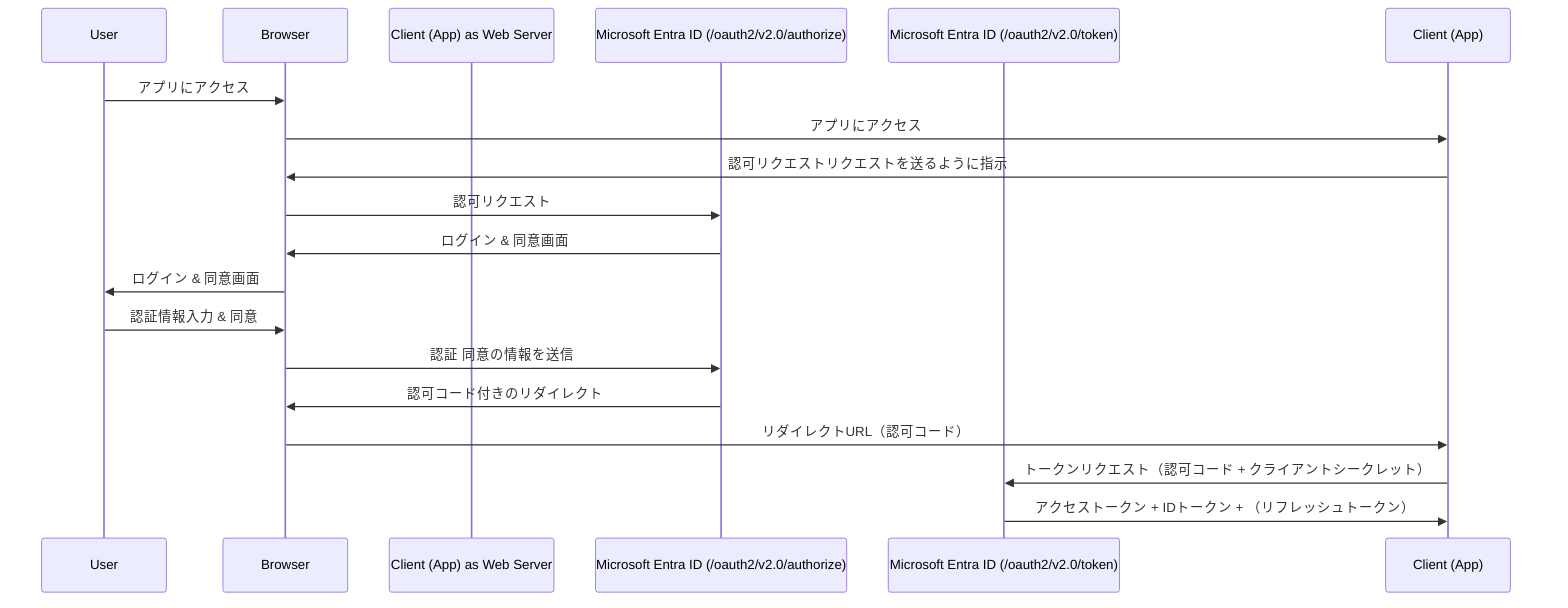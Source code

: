 sequenceDiagram
    participant User
    participant Browser
    participant Client (App) as Web Server
    participant Microsoft Entra ID (/oauth2/v2.0/authorize)
    participant Microsoft Entra ID (/oauth2/v2.0/token)
    
    User->>Browser: アプリにアクセス
    Browser->> Client (App): アプリにアクセス
    Client (App)->>Browser: 認可リクエストリクエストを送るように指示
    Browser->>Microsoft Entra ID (/oauth2/v2.0/authorize): 認可リクエスト
    Microsoft Entra ID (/oauth2/v2.0/authorize)->>Browser: ログイン & 同意画面
    Browser->>User: ログイン & 同意画面
    User->>Browser: 認証情報入力 & 同意
    Browser->>Microsoft Entra ID (/oauth2/v2.0/authorize): 認証 同意の情報を送信
    Microsoft Entra ID (/oauth2/v2.0/authorize)->>Browser: 認可コード付きのリダイレクト
    Browser->>Client (App): リダイレクトURL（認可コード）
    Client (App)->>Microsoft Entra ID (/oauth2/v2.0/token): トークンリクエスト（認可コード + クライアントシークレット）
    Microsoft Entra ID (/oauth2/v2.0/token)->>Client (App): アクセストークン + IDトークン + （リフレッシュトークン）